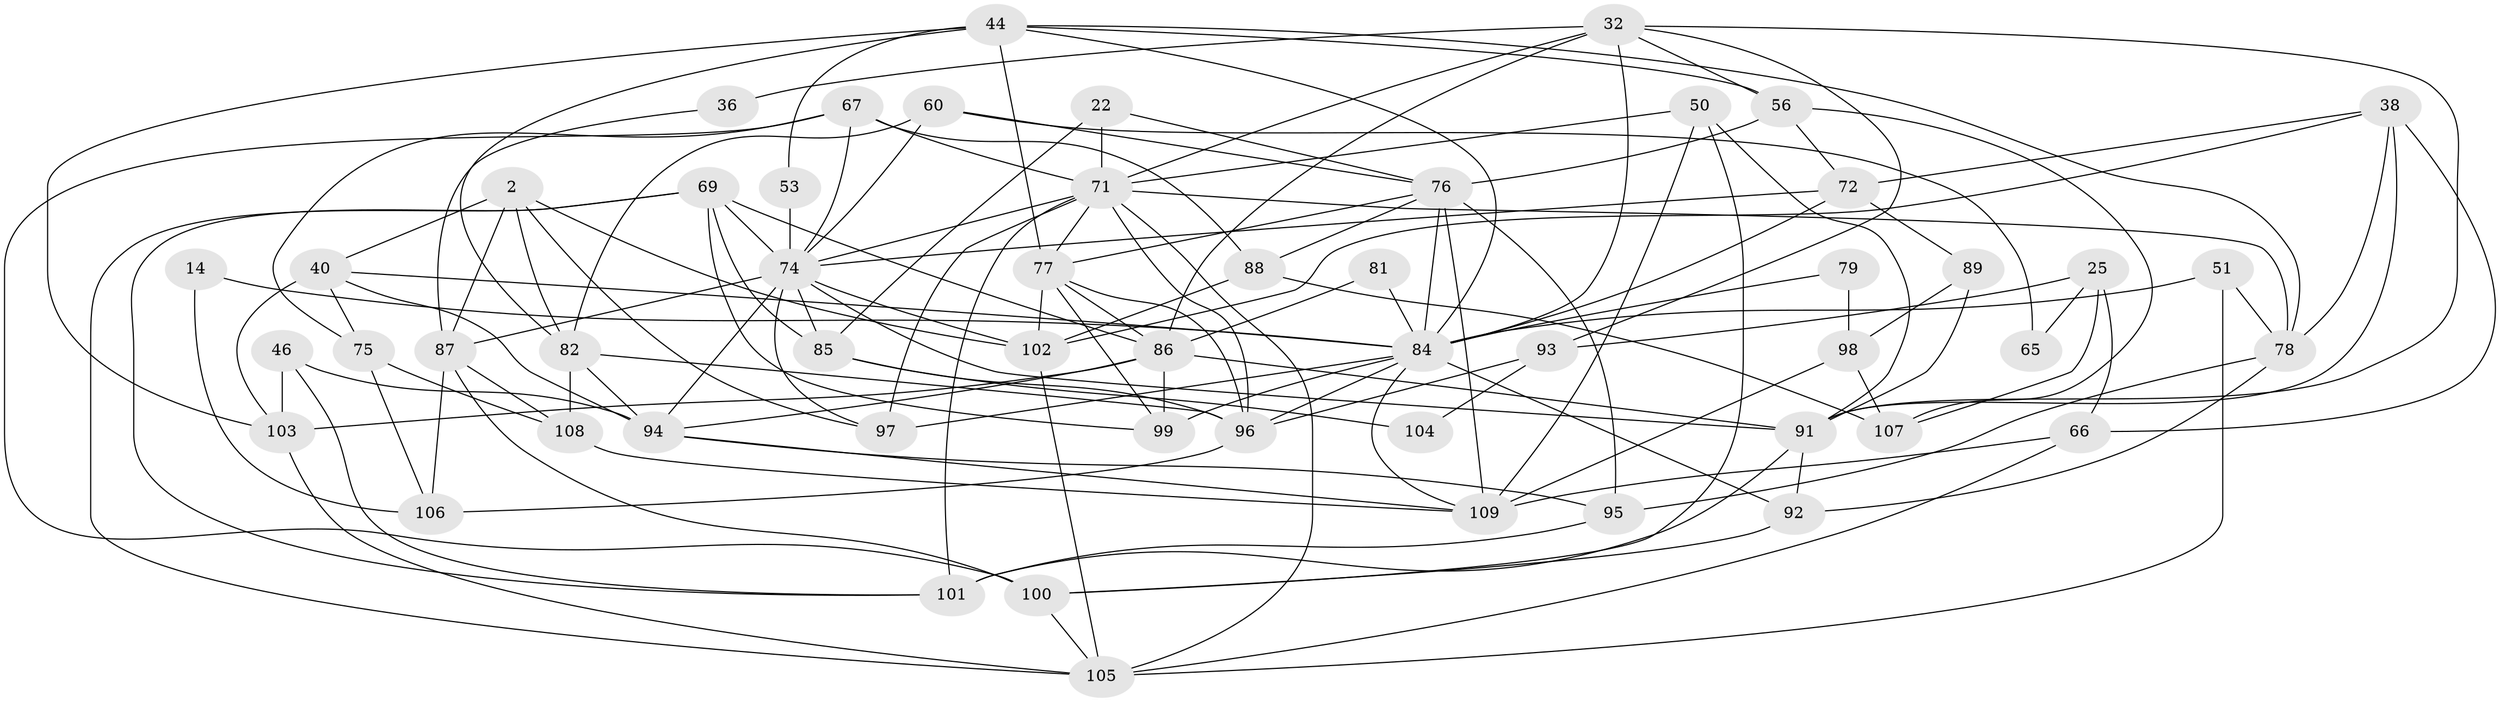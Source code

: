 // original degree distribution, {3: 0.23853211009174313, 5: 0.1559633027522936, 2: 0.14678899082568808, 8: 0.01834862385321101, 4: 0.30275229357798167, 6: 0.11009174311926606, 7: 0.027522935779816515}
// Generated by graph-tools (version 1.1) at 2025/49/03/09/25 04:49:33]
// undirected, 54 vertices, 138 edges
graph export_dot {
graph [start="1"]
  node [color=gray90,style=filled];
  2;
  14;
  22;
  25;
  32 [super="+18"];
  36;
  38;
  40 [super="+39"];
  44 [super="+24"];
  46;
  50;
  51;
  53;
  56 [super="+45"];
  60;
  65;
  66;
  67 [super="+37"];
  69 [super="+55+42"];
  71 [super="+16"];
  72 [super="+29"];
  74 [super="+49+68"];
  75;
  76 [super="+41"];
  77 [super="+19+33"];
  78 [super="+6+27"];
  79;
  81;
  82 [super="+43+47"];
  84 [super="+28+83+54"];
  85 [super="+35"];
  86 [super="+34+20"];
  87 [super="+58"];
  88 [super="+1"];
  89;
  91 [super="+61+17+48"];
  92 [super="+10+63"];
  93;
  94 [super="+90+12"];
  95 [super="+26"];
  96 [super="+13+62"];
  97 [super="+59"];
  98;
  99 [super="+31"];
  100;
  101 [super="+5"];
  102 [super="+64"];
  103;
  104;
  105 [super="+52"];
  106;
  107 [super="+70"];
  108 [super="+15+80"];
  109 [super="+73"];
  2 -- 97;
  2 -- 82;
  2 -- 40;
  2 -- 87;
  2 -- 102;
  14 -- 106;
  14 -- 84;
  22 -- 85;
  22 -- 76;
  22 -- 71;
  25 -- 93;
  25 -- 66;
  25 -- 65;
  25 -- 107;
  32 -- 91 [weight=2];
  32 -- 71;
  32 -- 36 [weight=2];
  32 -- 93;
  32 -- 56;
  32 -- 84 [weight=2];
  32 -- 86;
  36 -- 87;
  38 -- 66;
  38 -- 78;
  38 -- 72;
  38 -- 91;
  38 -- 102;
  40 -- 75;
  40 -- 84;
  40 -- 103;
  40 -- 94;
  44 -- 103;
  44 -- 78;
  44 -- 53;
  44 -- 56;
  44 -- 77 [weight=2];
  44 -- 84;
  44 -- 82;
  46 -- 101;
  46 -- 94 [weight=2];
  46 -- 103;
  50 -- 71;
  50 -- 100;
  50 -- 109;
  50 -- 91;
  51 -- 78;
  51 -- 84;
  51 -- 105;
  53 -- 74;
  56 -- 107;
  56 -- 72;
  56 -- 76;
  60 -- 76;
  60 -- 65;
  60 -- 74 [weight=2];
  60 -- 82;
  66 -- 109;
  66 -- 105;
  67 -- 71 [weight=2];
  67 -- 75;
  67 -- 100;
  67 -- 88;
  67 -- 74;
  69 -- 85 [weight=2];
  69 -- 99;
  69 -- 101;
  69 -- 74;
  69 -- 105;
  69 -- 86;
  71 -- 96 [weight=2];
  71 -- 97 [weight=2];
  71 -- 101;
  71 -- 77;
  71 -- 74;
  71 -- 78;
  71 -- 105;
  72 -- 89;
  72 -- 74;
  72 -- 84;
  74 -- 87;
  74 -- 91 [weight=3];
  74 -- 85 [weight=2];
  74 -- 97;
  74 -- 102;
  74 -- 94 [weight=2];
  75 -- 106;
  75 -- 108;
  76 -- 109 [weight=2];
  76 -- 88;
  76 -- 77;
  76 -- 84;
  76 -- 95;
  77 -- 99;
  77 -- 96;
  77 -- 86;
  77 -- 102;
  78 -- 95 [weight=2];
  78 -- 92;
  79 -- 98;
  79 -- 84;
  81 -- 86;
  81 -- 84;
  82 -- 108 [weight=2];
  82 -- 94;
  82 -- 96;
  84 -- 97;
  84 -- 99;
  84 -- 109;
  84 -- 92 [weight=3];
  84 -- 96;
  85 -- 104;
  85 -- 96 [weight=2];
  86 -- 94;
  86 -- 91 [weight=2];
  86 -- 99 [weight=2];
  86 -- 103;
  87 -- 100;
  87 -- 106;
  87 -- 108;
  88 -- 107 [weight=2];
  88 -- 102;
  89 -- 98;
  89 -- 91;
  91 -- 92;
  91 -- 101;
  92 -- 100 [weight=2];
  93 -- 104;
  93 -- 96;
  94 -- 109;
  94 -- 95;
  95 -- 101;
  96 -- 106;
  98 -- 107;
  98 -- 109;
  100 -- 105;
  102 -- 105;
  103 -- 105;
  108 -- 109;
}
